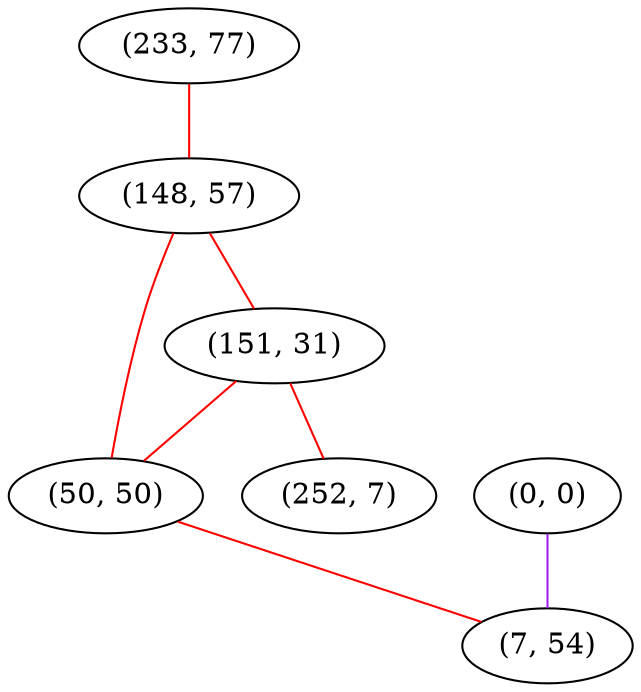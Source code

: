 graph "" {
"(233, 77)";
"(0, 0)";
"(148, 57)";
"(151, 31)";
"(50, 50)";
"(7, 54)";
"(252, 7)";
"(233, 77)" -- "(148, 57)"  [color=red, key=0, weight=1];
"(0, 0)" -- "(7, 54)"  [color=purple, key=0, weight=4];
"(148, 57)" -- "(151, 31)"  [color=red, key=0, weight=1];
"(148, 57)" -- "(50, 50)"  [color=red, key=0, weight=1];
"(151, 31)" -- "(252, 7)"  [color=red, key=0, weight=1];
"(151, 31)" -- "(50, 50)"  [color=red, key=0, weight=1];
"(50, 50)" -- "(7, 54)"  [color=red, key=0, weight=1];
}
